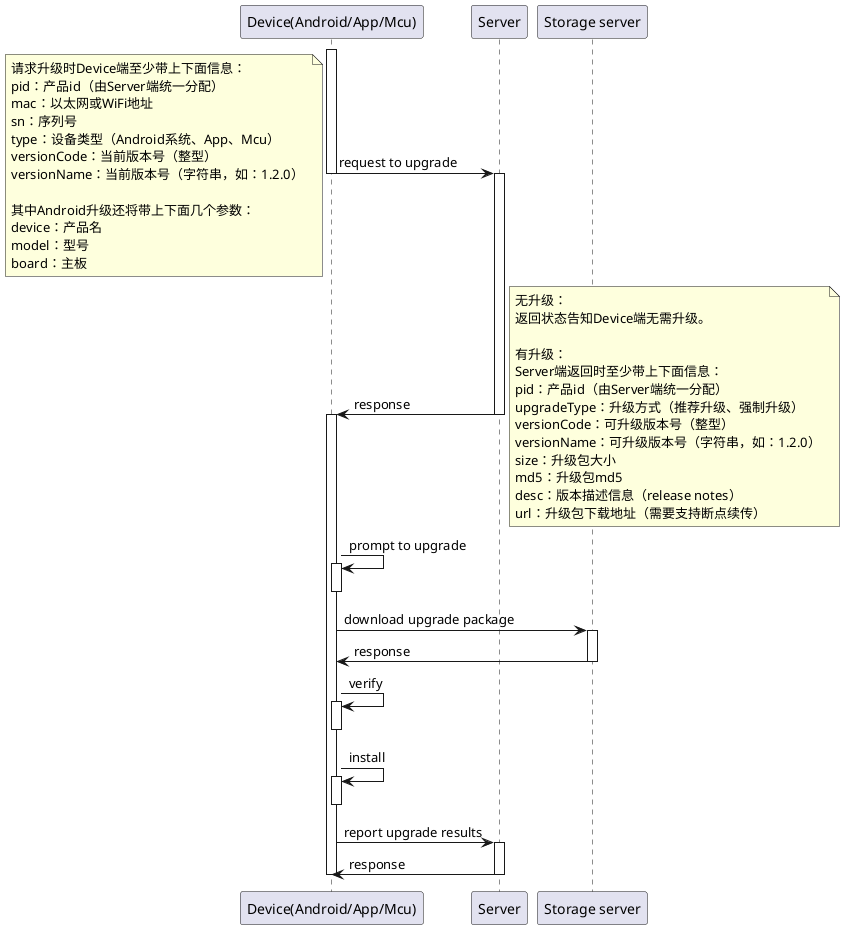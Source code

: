 @startuml
participant "Device(Android/App/Mcu)" as device
participant Server as server
participant "Storage server" as storage

activate device
device -> server:request to upgrade
deactivate device
activate server
note left:请求升级时Device端至少带上下面信息：\
\npid：产品id（由Server端统一分配） \
\nmac：以太网或WiFi地址 \
\nsn：序列号 \
\ntype：设备类型（Android系统、App、Mcu） \
\nversionCode：当前版本号（整型） \
\nversionName：当前版本号（字符串，如：1.2.0） \
\n\n其中Android升级还将带上下面几个参数： \
\ndevice：产品名 \
\nmodel：型号 \
\nboard：主板 \

server -> device:response
deactivate server
activate device
note right:无升级：\n返回状态告知Device端无需升级。\
\n\n有升级：\nServer端返回时至少带上下面信息：\
\npid：产品id（由Server端统一分配） \
\nupgradeType：升级方式（推荐升级、强制升级） \
\nversionCode：可升级版本号（整型） \
\nversionName：可升级版本号（字符串，如：1.2.0） \
\nsize：升级包大小 \
\nmd5：升级包md5 \
\ndesc：版本描述信息（release notes） \
\nurl：升级包下载地址（需要支持断点续传）\

device -> device:prompt to upgrade
activate device
deactivate device

device -> storage:download upgrade package
activate storage
storage -> device:response
deactivate storage
device -> device:verify
activate device
deactivate device
device -> device:install
activate device
deactivate device

device -> server:report upgrade results
activate server
server -> device:response
deactivate server

deactivate device

@enduml